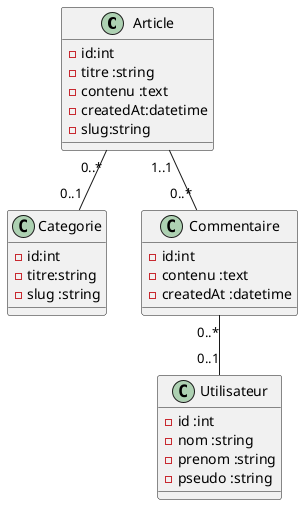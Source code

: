@startuml

class Article {
    -id:int
    -titre :string
    -contenu :text
    -createdAt:datetime
    -slug:string
}

class Categorie {
    -id:int
    -titre:string
    -slug :string
}

class Commentaire {
    -id:int
    -contenu :text
    -createdAt :datetime
}

class Utilisateur {
    -id :int
    -nom :string
    -prenom :string
    -pseudo :string
}
Article "0..*"-- "0..1" Categorie
Article "1..1"--"0..*" Commentaire
Commentaire "0..*"-- "0..1"Utilisateur
@enduml
